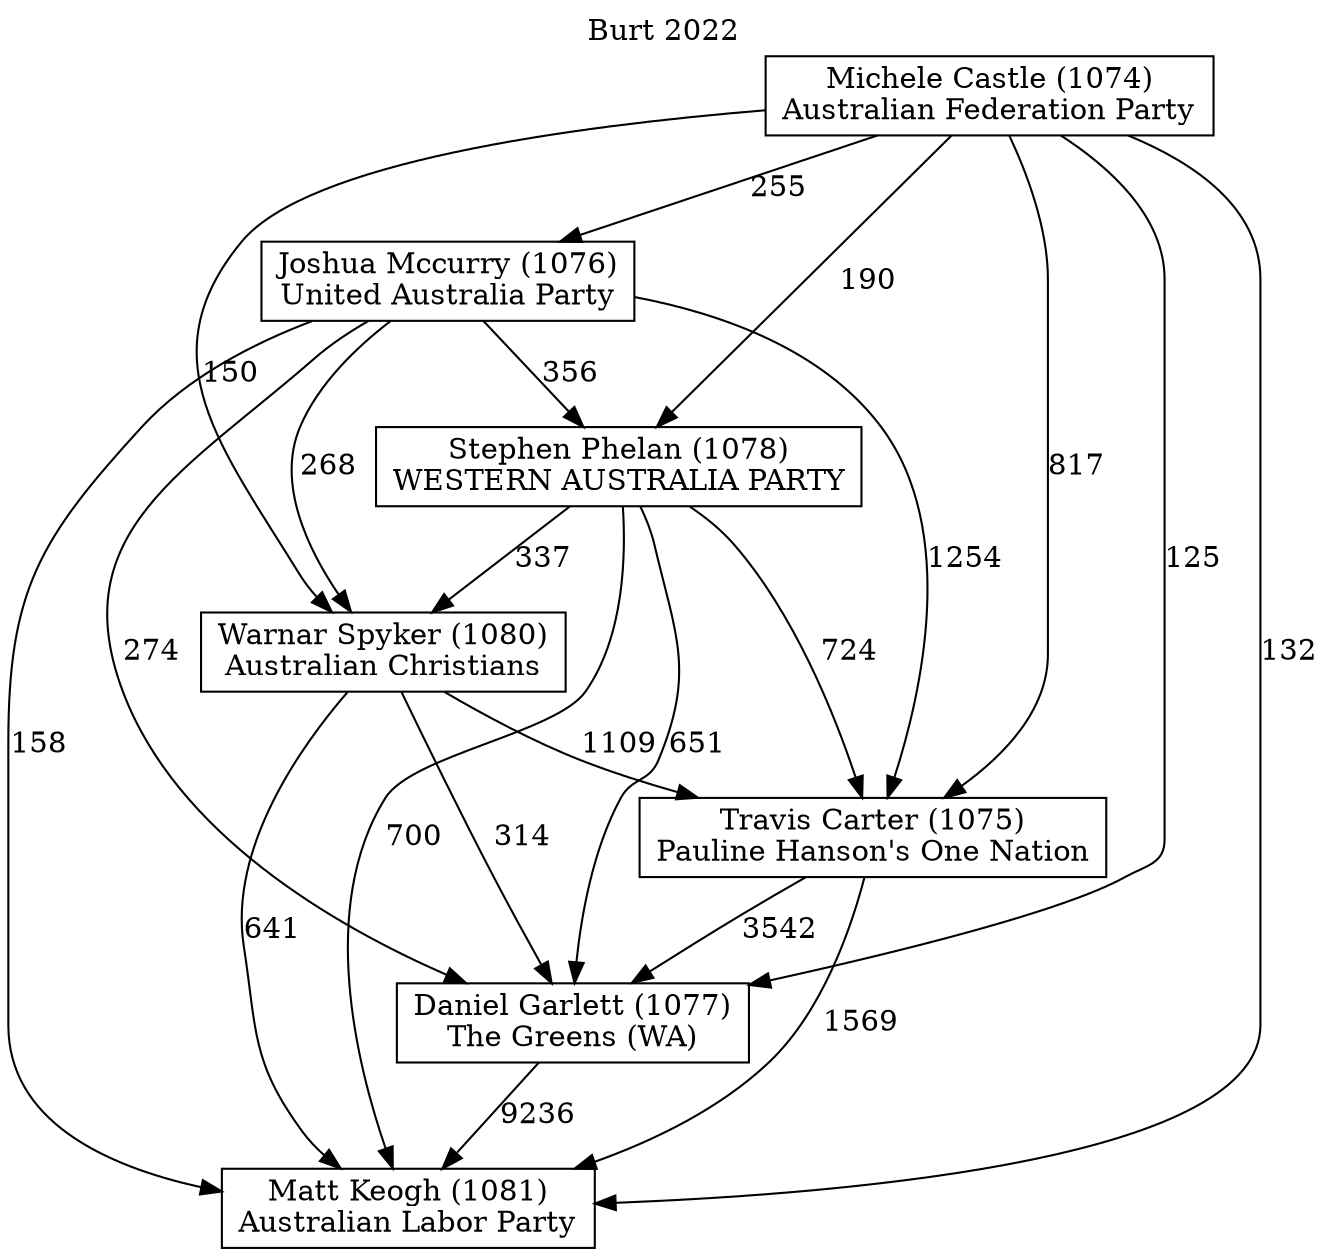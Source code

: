 // House preference flow
digraph "Matt Keogh (1081)_Burt_2022" {
	graph [label="Burt 2022" labelloc=t mclimit=10]
	node [shape=box]
	"Daniel Garlett (1077)" [label="Daniel Garlett (1077)
The Greens (WA)"]
	"Joshua Mccurry (1076)" [label="Joshua Mccurry (1076)
United Australia Party"]
	"Matt Keogh (1081)" [label="Matt Keogh (1081)
Australian Labor Party"]
	"Michele Castle (1074)" [label="Michele Castle (1074)
Australian Federation Party"]
	"Stephen Phelan (1078)" [label="Stephen Phelan (1078)
WESTERN AUSTRALIA PARTY"]
	"Travis Carter (1075)" [label="Travis Carter (1075)
Pauline Hanson's One Nation"]
	"Warnar Spyker (1080)" [label="Warnar Spyker (1080)
Australian Christians"]
	"Daniel Garlett (1077)" -> "Matt Keogh (1081)" [label=9236]
	"Joshua Mccurry (1076)" -> "Daniel Garlett (1077)" [label=274]
	"Joshua Mccurry (1076)" -> "Matt Keogh (1081)" [label=158]
	"Joshua Mccurry (1076)" -> "Stephen Phelan (1078)" [label=356]
	"Joshua Mccurry (1076)" -> "Travis Carter (1075)" [label=1254]
	"Joshua Mccurry (1076)" -> "Warnar Spyker (1080)" [label=268]
	"Michele Castle (1074)" -> "Daniel Garlett (1077)" [label=125]
	"Michele Castle (1074)" -> "Joshua Mccurry (1076)" [label=255]
	"Michele Castle (1074)" -> "Matt Keogh (1081)" [label=132]
	"Michele Castle (1074)" -> "Stephen Phelan (1078)" [label=190]
	"Michele Castle (1074)" -> "Travis Carter (1075)" [label=817]
	"Michele Castle (1074)" -> "Warnar Spyker (1080)" [label=150]
	"Stephen Phelan (1078)" -> "Daniel Garlett (1077)" [label=651]
	"Stephen Phelan (1078)" -> "Matt Keogh (1081)" [label=700]
	"Stephen Phelan (1078)" -> "Travis Carter (1075)" [label=724]
	"Stephen Phelan (1078)" -> "Warnar Spyker (1080)" [label=337]
	"Travis Carter (1075)" -> "Daniel Garlett (1077)" [label=3542]
	"Travis Carter (1075)" -> "Matt Keogh (1081)" [label=1569]
	"Warnar Spyker (1080)" -> "Daniel Garlett (1077)" [label=314]
	"Warnar Spyker (1080)" -> "Matt Keogh (1081)" [label=641]
	"Warnar Spyker (1080)" -> "Travis Carter (1075)" [label=1109]
}
